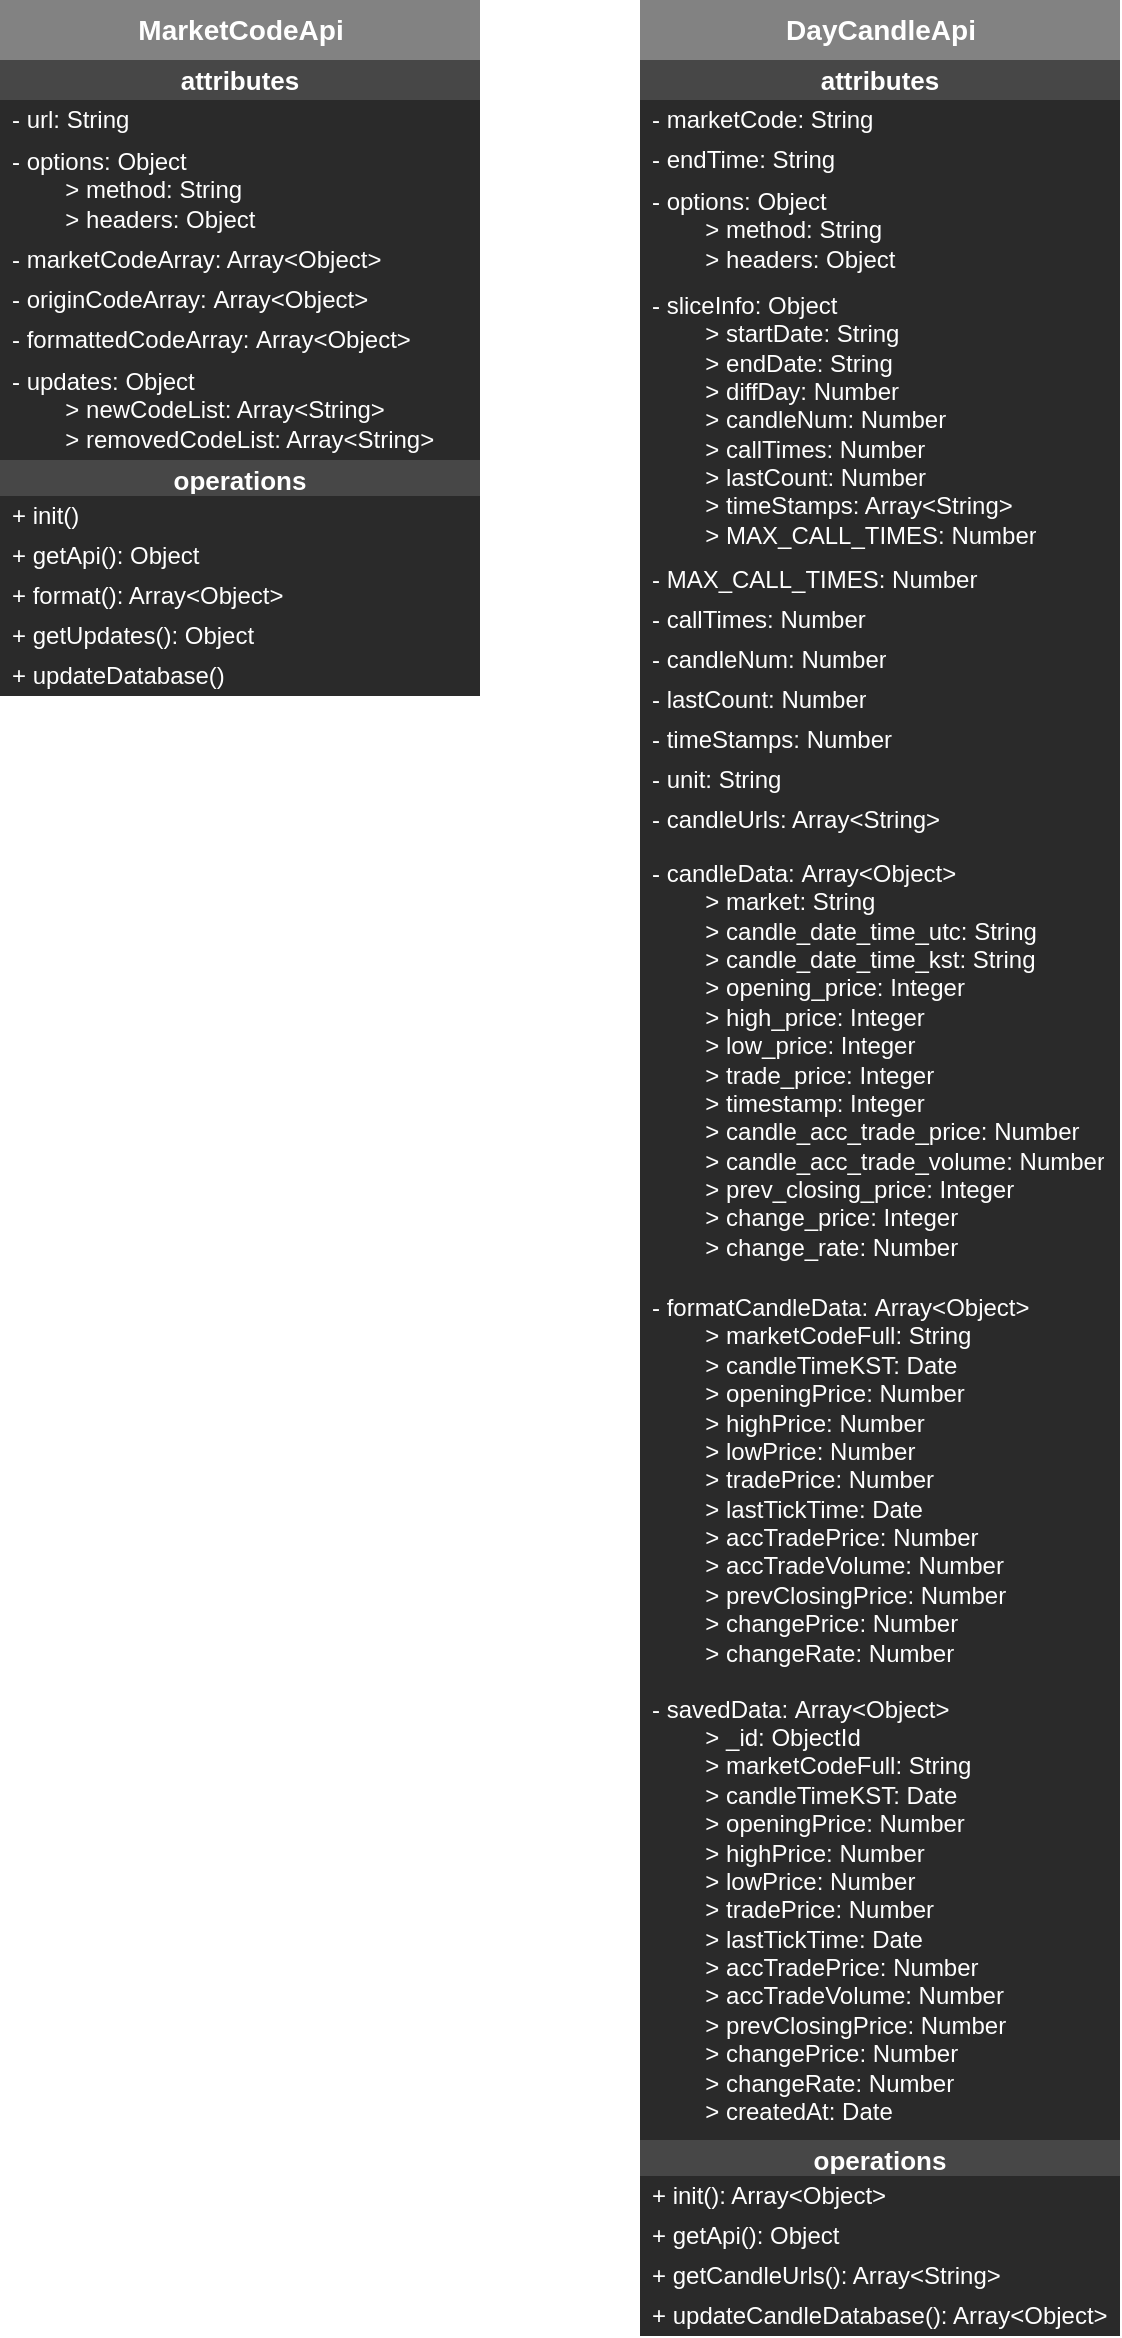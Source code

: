 <mxfile>
    <diagram id="gN6UAg-psv94rRiMVGNz" name="Page-1">
        <mxGraphModel dx="564" dy="562" grid="1" gridSize="10" guides="1" tooltips="1" connect="1" arrows="1" fold="1" page="1" pageScale="1" pageWidth="827" pageHeight="1169" math="0" shadow="0">
            <root>
                <mxCell id="0"/>
                <mxCell id="1" parent="0"/>
                <mxCell id="41" value="&lt;font style=&quot;font-size: 14px&quot;&gt;&lt;b&gt;MarketCodeApi&lt;/b&gt;&lt;/font&gt;" style="swimlane;fontStyle=0;align=center;verticalAlign=top;childLayout=stackLayout;horizontal=1;startSize=30;horizontalStack=0;resizeParent=1;resizeParentMax=0;resizeLast=0;collapsible=0;marginBottom=0;html=1;strokeColor=none;fontColor=#FFFFFF;fillColor=#828282;" parent="1" vertex="1">
                    <mxGeometry x="40" y="1" width="240" height="348" as="geometry"/>
                </mxCell>
                <mxCell id="42" value="attributes" style="text;html=1;align=center;verticalAlign=middle;spacingLeft=4;spacingRight=4;overflow=hidden;rotatable=0;points=[[0,0.5],[1,0.5]];portConstraint=eastwest;fillColor=#474747;fontColor=#FFFFFF;fontSize=13;fontStyle=1" parent="41" vertex="1">
                    <mxGeometry y="30" width="240" height="20" as="geometry"/>
                </mxCell>
                <mxCell id="43" value="&lt;font&gt;- url: String&lt;/font&gt;" style="text;html=1;align=left;verticalAlign=middle;spacingLeft=4;spacingRight=4;overflow=hidden;rotatable=0;points=[[0,0.5],[1,0.5]];portConstraint=eastwest;fillColor=#2a2a2a;fontColor=#FFFFFF;" parent="41" vertex="1">
                    <mxGeometry y="50" width="240" height="20" as="geometry"/>
                </mxCell>
                <mxCell id="44" value="&lt;font&gt;- options: Object&lt;br&gt;&lt;span style=&quot;white-space: pre&quot;&gt;&#9;&lt;/span&gt;&amp;gt; method: String&lt;br&gt;&lt;span style=&quot;white-space: pre&quot;&gt;&#9;&lt;/span&gt;&amp;gt; headers: Object&lt;br&gt;&lt;/font&gt;" style="text;html=1;align=left;verticalAlign=middle;spacingLeft=4;spacingRight=4;overflow=hidden;rotatable=0;points=[[0,0.5],[1,0.5]];portConstraint=eastwest;fillColor=#2a2a2a;fontColor=#FFFFFF;" parent="41" vertex="1">
                    <mxGeometry y="70" width="240" height="50" as="geometry"/>
                </mxCell>
                <mxCell id="45" value="&lt;font&gt;- marketCodeArray: Array&amp;lt;Object&amp;gt;&lt;/font&gt;" style="text;html=1;align=left;verticalAlign=middle;spacingLeft=4;spacingRight=4;overflow=hidden;rotatable=0;points=[[0,0.5],[1,0.5]];portConstraint=eastwest;fillColor=#2a2a2a;fontColor=#FFFFFF;" parent="41" vertex="1">
                    <mxGeometry y="120" width="240" height="20" as="geometry"/>
                </mxCell>
                <mxCell id="58" value="&lt;font&gt;- originCodeArray:&amp;nbsp;&lt;/font&gt;Array&amp;lt;Object&amp;gt;" style="text;html=1;align=left;verticalAlign=middle;spacingLeft=4;spacingRight=4;overflow=hidden;rotatable=0;points=[[0,0.5],[1,0.5]];portConstraint=eastwest;fillColor=#2a2a2a;fontColor=#FFFFFF;" parent="41" vertex="1">
                    <mxGeometry y="140" width="240" height="20" as="geometry"/>
                </mxCell>
                <mxCell id="59" value="&lt;font&gt;- formattedCodeArray:&amp;nbsp;&lt;/font&gt;Array&amp;lt;Object&amp;gt;" style="text;html=1;align=left;verticalAlign=middle;spacingLeft=4;spacingRight=4;overflow=hidden;rotatable=0;points=[[0,0.5],[1,0.5]];portConstraint=eastwest;fillColor=#2a2a2a;fontColor=#FFFFFF;" parent="41" vertex="1">
                    <mxGeometry y="160" width="240" height="20" as="geometry"/>
                </mxCell>
                <mxCell id="60" value="&lt;font&gt;- updates: Object&lt;br&gt;&lt;span&gt;&#9;&lt;/span&gt;&lt;span&gt;&#9;&lt;/span&gt;&lt;span style=&quot;white-space: pre&quot;&gt;&#9;&lt;/span&gt;&amp;gt;&amp;nbsp;newCodeList: Array&amp;lt;String&amp;gt;&lt;br&gt;&lt;span&gt;&#9;&lt;/span&gt;&lt;span&gt;&#9;&lt;/span&gt;&lt;span style=&quot;white-space: pre&quot;&gt;&#9;&lt;/span&gt;&amp;gt;&amp;nbsp;removedCodeList: Array&amp;lt;String&amp;gt;&lt;/font&gt;" style="text;html=1;align=left;verticalAlign=middle;spacingLeft=4;spacingRight=4;overflow=hidden;rotatable=0;points=[[0,0.5],[1,0.5]];portConstraint=eastwest;fillColor=#2a2a2a;fontColor=#FFFFFF;" parent="41" vertex="1">
                    <mxGeometry y="180" width="240" height="50" as="geometry"/>
                </mxCell>
                <mxCell id="47" value="operations" style="text;html=1;align=center;verticalAlign=middle;spacingLeft=4;spacingRight=4;overflow=hidden;rotatable=0;points=[[0,0.5],[1,0.5]];portConstraint=eastwest;fillColor=#474747;fontColor=#FFFFFF;fontSize=13;fontStyle=1" parent="41" vertex="1">
                    <mxGeometry y="230" width="240" height="18" as="geometry"/>
                </mxCell>
                <mxCell id="63" value="+ init()" style="text;html=1;align=left;verticalAlign=middle;spacingLeft=4;spacingRight=4;overflow=hidden;rotatable=0;points=[[0,0.5],[1,0.5]];portConstraint=eastwest;fillColor=#2a2a2a;fontColor=#FFFFFF;" parent="41" vertex="1">
                    <mxGeometry y="248" width="240" height="20" as="geometry"/>
                </mxCell>
                <mxCell id="64" value="+ getApi(): Object" style="text;html=1;align=left;verticalAlign=middle;spacingLeft=4;spacingRight=4;overflow=hidden;rotatable=0;points=[[0,0.5],[1,0.5]];portConstraint=eastwest;fillColor=#2a2a2a;fontColor=#FFFFFF;" parent="41" vertex="1">
                    <mxGeometry y="268" width="240" height="20" as="geometry"/>
                </mxCell>
                <mxCell id="65" value="+ format(): Array&amp;lt;Object&amp;gt;" style="text;html=1;align=left;verticalAlign=middle;spacingLeft=4;spacingRight=4;overflow=hidden;rotatable=0;points=[[0,0.5],[1,0.5]];portConstraint=eastwest;fillColor=#2a2a2a;fontColor=#FFFFFF;" parent="41" vertex="1">
                    <mxGeometry y="288" width="240" height="20" as="geometry"/>
                </mxCell>
                <mxCell id="66" value="+ getUpdates(): Object" style="text;html=1;align=left;verticalAlign=middle;spacingLeft=4;spacingRight=4;overflow=hidden;rotatable=0;points=[[0,0.5],[1,0.5]];portConstraint=eastwest;fillColor=#2a2a2a;fontColor=#FFFFFF;" parent="41" vertex="1">
                    <mxGeometry y="308" width="240" height="20" as="geometry"/>
                </mxCell>
                <mxCell id="67" value="+ updateDatabase()" style="text;html=1;align=left;verticalAlign=middle;spacingLeft=4;spacingRight=4;overflow=hidden;rotatable=0;points=[[0,0.5],[1,0.5]];portConstraint=eastwest;fillColor=#2a2a2a;fontColor=#FFFFFF;" parent="41" vertex="1">
                    <mxGeometry y="328" width="240" height="20" as="geometry"/>
                </mxCell>
                <mxCell id="68" value="&lt;font style=&quot;font-size: 14px&quot;&gt;&lt;b&gt;DayCandleApi&lt;/b&gt;&lt;/font&gt;" style="swimlane;fontStyle=0;align=center;verticalAlign=top;childLayout=stackLayout;horizontal=1;startSize=30;horizontalStack=0;resizeParent=1;resizeParentMax=0;resizeLast=0;collapsible=0;marginBottom=0;html=1;strokeColor=none;fontColor=#FFFFFF;fillColor=#828282;" vertex="1" parent="1">
                    <mxGeometry x="360" y="1" width="240" height="1168" as="geometry"/>
                </mxCell>
                <mxCell id="69" value="attributes" style="text;html=1;align=center;verticalAlign=middle;spacingLeft=4;spacingRight=4;overflow=hidden;rotatable=0;points=[[0,0.5],[1,0.5]];portConstraint=eastwest;fillColor=#474747;fontColor=#FFFFFF;fontSize=13;fontStyle=1" vertex="1" parent="68">
                    <mxGeometry y="30" width="240" height="20" as="geometry"/>
                </mxCell>
                <mxCell id="70" value="&lt;font&gt;- marketCode: String&lt;/font&gt;" style="text;html=1;align=left;verticalAlign=middle;spacingLeft=4;spacingRight=4;overflow=hidden;rotatable=0;points=[[0,0.5],[1,0.5]];portConstraint=eastwest;fillColor=#2a2a2a;fontColor=#FFFFFF;" vertex="1" parent="68">
                    <mxGeometry y="50" width="240" height="20" as="geometry"/>
                </mxCell>
                <mxCell id="82" value="&lt;font&gt;- endTime: String&lt;/font&gt;" style="text;html=1;align=left;verticalAlign=middle;spacingLeft=4;spacingRight=4;overflow=hidden;rotatable=0;points=[[0,0.5],[1,0.5]];portConstraint=eastwest;fillColor=#2a2a2a;fontColor=#FFFFFF;" vertex="1" parent="68">
                    <mxGeometry y="70" width="240" height="20" as="geometry"/>
                </mxCell>
                <mxCell id="71" value="&lt;font&gt;- options: Object&lt;br&gt;&lt;span style=&quot;white-space: pre&quot;&gt;&#9;&lt;/span&gt;&amp;gt; method: String&lt;br&gt;&lt;span style=&quot;white-space: pre&quot;&gt;&#9;&lt;/span&gt;&amp;gt; headers: Object&lt;br&gt;&lt;/font&gt;" style="text;html=1;align=left;verticalAlign=middle;spacingLeft=4;spacingRight=4;overflow=hidden;rotatable=0;points=[[0,0.5],[1,0.5]];portConstraint=eastwest;fillColor=#2a2a2a;fontColor=#FFFFFF;" vertex="1" parent="68">
                    <mxGeometry y="90" width="240" height="50" as="geometry"/>
                </mxCell>
                <mxCell id="83" value="&lt;font&gt;- sliceInfo: Object&lt;br&gt;&lt;span&gt;&#9;&lt;/span&gt;&lt;span style=&quot;white-space: pre&quot;&gt;&#9;&lt;/span&gt;&amp;gt; startDate: String&lt;br&gt;&lt;span&gt;&#9;&lt;/span&gt;&lt;span style=&quot;white-space: pre&quot;&gt;&#9;&lt;/span&gt;&amp;gt; endDate: String&lt;br&gt;&lt;span style=&quot;white-space: pre&quot;&gt;&#9;&lt;/span&gt;&amp;gt; diffDay: Number&lt;br&gt;&lt;span style=&quot;white-space: pre&quot;&gt;&#9;&lt;/span&gt;&amp;gt; candleNum: Number&lt;br&gt;&lt;span style=&quot;white-space: pre&quot;&gt;&#9;&lt;/span&gt;&amp;gt; callTimes: Number&lt;br&gt;&lt;span style=&quot;white-space: pre&quot;&gt;&#9;&lt;/span&gt;&amp;gt; lastCount: Number&lt;br&gt;&lt;span style=&quot;white-space: pre&quot;&gt;&#9;&lt;/span&gt;&amp;gt; timeStamps: Array&amp;lt;String&amp;gt;&lt;br&gt;&lt;span style=&quot;white-space: pre&quot;&gt;&#9;&lt;/span&gt;&amp;gt; MAX_CALL_TIMES: Number&lt;br&gt;&lt;/font&gt;" style="text;html=1;align=left;verticalAlign=middle;spacingLeft=4;spacingRight=4;overflow=hidden;rotatable=0;points=[[0,0.5],[1,0.5]];portConstraint=eastwest;fillColor=#2a2a2a;fontColor=#FFFFFF;" vertex="1" parent="68">
                    <mxGeometry y="140" width="240" height="140" as="geometry"/>
                </mxCell>
                <mxCell id="84" value="&lt;font&gt;- MAX_CALL_TIMES: Number&lt;/font&gt;" style="text;html=1;align=left;verticalAlign=middle;spacingLeft=4;spacingRight=4;overflow=hidden;rotatable=0;points=[[0,0.5],[1,0.5]];portConstraint=eastwest;fillColor=#2a2a2a;fontColor=#FFFFFF;" vertex="1" parent="68">
                    <mxGeometry y="280" width="240" height="20" as="geometry"/>
                </mxCell>
                <mxCell id="85" value="&lt;font&gt;- callTimes: Number&lt;/font&gt;" style="text;html=1;align=left;verticalAlign=middle;spacingLeft=4;spacingRight=4;overflow=hidden;rotatable=0;points=[[0,0.5],[1,0.5]];portConstraint=eastwest;fillColor=#2a2a2a;fontColor=#FFFFFF;" vertex="1" parent="68">
                    <mxGeometry y="300" width="240" height="20" as="geometry"/>
                </mxCell>
                <mxCell id="86" value="&lt;font&gt;- candleNum: Number&lt;/font&gt;" style="text;html=1;align=left;verticalAlign=middle;spacingLeft=4;spacingRight=4;overflow=hidden;rotatable=0;points=[[0,0.5],[1,0.5]];portConstraint=eastwest;fillColor=#2a2a2a;fontColor=#FFFFFF;" vertex="1" parent="68">
                    <mxGeometry y="320" width="240" height="20" as="geometry"/>
                </mxCell>
                <mxCell id="88" value="&lt;font&gt;- lastCount: Number&lt;/font&gt;" style="text;html=1;align=left;verticalAlign=middle;spacingLeft=4;spacingRight=4;overflow=hidden;rotatable=0;points=[[0,0.5],[1,0.5]];portConstraint=eastwest;fillColor=#2a2a2a;fontColor=#FFFFFF;" vertex="1" parent="68">
                    <mxGeometry y="340" width="240" height="20" as="geometry"/>
                </mxCell>
                <mxCell id="90" value="&lt;font&gt;- timeStamps: Number&lt;/font&gt;" style="text;html=1;align=left;verticalAlign=middle;spacingLeft=4;spacingRight=4;overflow=hidden;rotatable=0;points=[[0,0.5],[1,0.5]];portConstraint=eastwest;fillColor=#2a2a2a;fontColor=#FFFFFF;" vertex="1" parent="68">
                    <mxGeometry y="360" width="240" height="20" as="geometry"/>
                </mxCell>
                <mxCell id="89" value="&lt;font&gt;- unit: String&lt;/font&gt;" style="text;html=1;align=left;verticalAlign=middle;spacingLeft=4;spacingRight=4;overflow=hidden;rotatable=0;points=[[0,0.5],[1,0.5]];portConstraint=eastwest;fillColor=#2a2a2a;fontColor=#FFFFFF;" vertex="1" parent="68">
                    <mxGeometry y="380" width="240" height="20" as="geometry"/>
                </mxCell>
                <mxCell id="72" value="&lt;font&gt;- candleUrls: Array&amp;lt;String&amp;gt;&lt;/font&gt;" style="text;html=1;align=left;verticalAlign=middle;spacingLeft=4;spacingRight=4;overflow=hidden;rotatable=0;points=[[0,0.5],[1,0.5]];portConstraint=eastwest;fillColor=#2a2a2a;fontColor=#FFFFFF;" vertex="1" parent="68">
                    <mxGeometry y="400" width="240" height="20" as="geometry"/>
                </mxCell>
                <mxCell id="73" value="&lt;font&gt;- candleData:&amp;nbsp;&lt;/font&gt;Array&amp;lt;Object&amp;gt;&lt;br&gt;&lt;span style=&quot;white-space: pre&quot;&gt;&#9;&lt;/span&gt;&amp;gt; market: String&lt;br&gt;&lt;span style=&quot;white-space: pre&quot;&gt;&#9;&lt;/span&gt;&amp;gt; candle_date_time_utc: String&lt;br&gt;&lt;span style=&quot;white-space: pre&quot;&gt;&#9;&lt;/span&gt;&amp;gt; candle_date_time_kst: String&lt;br&gt;&lt;span style=&quot;white-space: pre&quot;&gt;&#9;&lt;/span&gt;&amp;gt; opening_price: Integer&lt;br&gt;&lt;span style=&quot;white-space: pre&quot;&gt;&#9;&lt;/span&gt;&amp;gt; high_price: Integer&lt;br&gt;&lt;span style=&quot;white-space: pre&quot;&gt;&#9;&lt;/span&gt;&amp;gt; low_price: Integer&lt;br&gt;&lt;span style=&quot;white-space: pre&quot;&gt;&#9;&lt;/span&gt;&amp;gt; trade_price: Integer&lt;br&gt;&lt;span style=&quot;white-space: pre&quot;&gt;&#9;&lt;/span&gt;&amp;gt; timestamp: Integer&lt;br&gt;&lt;span style=&quot;white-space: pre&quot;&gt;&#9;&lt;/span&gt;&amp;gt; candle_acc_trade_price: Number&lt;br&gt;&lt;span style=&quot;white-space: pre&quot;&gt;&#9;&lt;/span&gt;&amp;gt; candle_acc_trade_volume: Number&lt;br&gt;&lt;span style=&quot;white-space: pre&quot;&gt;&#9;&lt;/span&gt;&amp;gt; prev_closing_price: Integer&lt;br&gt;&lt;span style=&quot;white-space: pre&quot;&gt;&#9;&lt;/span&gt;&amp;gt; change_price: Integer&lt;br&gt;&lt;span style=&quot;white-space: pre&quot;&gt;&#9;&lt;/span&gt;&amp;gt; change_rate: Number" style="text;html=1;align=left;verticalAlign=middle;spacingLeft=4;spacingRight=4;overflow=hidden;rotatable=0;points=[[0,0.5],[1,0.5]];portConstraint=eastwest;fillColor=#2a2a2a;fontColor=#FFFFFF;" vertex="1" parent="68">
                    <mxGeometry y="420" width="240" height="220" as="geometry"/>
                </mxCell>
                <mxCell id="74" value="&lt;font&gt;- formatCandleData:&amp;nbsp;&lt;/font&gt;Array&amp;lt;Object&amp;gt;&lt;br&gt;&lt;span style=&quot;white-space: pre&quot;&gt;&#9;&lt;/span&gt;&amp;gt; marketCodeFull: String&lt;br&gt;&lt;span style=&quot;white-space: pre&quot;&gt;&#9;&lt;/span&gt;&amp;gt; candleTimeKST: Date&lt;br&gt;&lt;span style=&quot;white-space: pre&quot;&gt;&#9;&lt;/span&gt;&amp;gt; openingPrice: Number&lt;br&gt;&lt;span style=&quot;white-space: pre&quot;&gt;&#9;&lt;/span&gt;&amp;gt; highPrice: Number&lt;br&gt;&lt;span style=&quot;white-space: pre&quot;&gt;&#9;&lt;/span&gt;&amp;gt; lowPrice: Number&lt;br&gt;&lt;span style=&quot;white-space: pre&quot;&gt;&#9;&lt;/span&gt;&amp;gt; tradePrice: Number&lt;br&gt;&lt;span style=&quot;white-space: pre&quot;&gt;&#9;&lt;/span&gt;&amp;gt; lastTickTime: Date&lt;br&gt;&lt;span style=&quot;white-space: pre&quot;&gt;&#9;&lt;/span&gt;&amp;gt; accTradePrice: Number&lt;br&gt;&lt;span style=&quot;white-space: pre&quot;&gt;&#9;&lt;/span&gt;&amp;gt; accTradeVolume: Number&lt;br&gt;&lt;span style=&quot;white-space: pre&quot;&gt;&#9;&lt;/span&gt;&amp;gt; prevClosingPrice: Number&lt;br&gt;&lt;span style=&quot;white-space: pre&quot;&gt;&#9;&lt;/span&gt;&amp;gt; changePrice: Number&lt;br&gt;&lt;span style=&quot;white-space: pre&quot;&gt;&#9;&lt;/span&gt;&amp;gt; changeRate: Number" style="text;html=1;align=left;verticalAlign=middle;spacingLeft=4;spacingRight=4;overflow=hidden;rotatable=0;points=[[0,0.5],[1,0.5]];portConstraint=eastwest;fillColor=#2a2a2a;fontColor=#FFFFFF;" vertex="1" parent="68">
                    <mxGeometry y="640" width="240" height="200" as="geometry"/>
                </mxCell>
                <mxCell id="91" value="&lt;font&gt;- savedData:&amp;nbsp;&lt;/font&gt;Array&amp;lt;Object&amp;gt;&lt;br&gt;&lt;span style=&quot;white-space: pre&quot;&gt;&#9;&lt;/span&gt;&amp;gt; _id: ObjectId&lt;br&gt;&lt;span style=&quot;white-space: pre&quot;&gt;&#9;&lt;/span&gt;&amp;gt; marketCodeFull: String&lt;br&gt;&lt;span style=&quot;white-space: pre&quot;&gt;&#9;&lt;/span&gt;&amp;gt; candleTimeKST: Date&lt;br&gt;&lt;span style=&quot;white-space: pre&quot;&gt;&#9;&lt;/span&gt;&amp;gt; openingPrice: Number&lt;br&gt;&lt;span style=&quot;white-space: pre&quot;&gt;&#9;&lt;/span&gt;&amp;gt; highPrice: Number&lt;br&gt;&lt;span style=&quot;white-space: pre&quot;&gt;&#9;&lt;/span&gt;&amp;gt; lowPrice: Number&lt;br&gt;&lt;span style=&quot;white-space: pre&quot;&gt;&#9;&lt;/span&gt;&amp;gt; tradePrice: Number&lt;br&gt;&lt;span style=&quot;white-space: pre&quot;&gt;&#9;&lt;/span&gt;&amp;gt; lastTickTime: Date&lt;br&gt;&lt;span style=&quot;white-space: pre&quot;&gt;&#9;&lt;/span&gt;&amp;gt; accTradePrice: Number&lt;br&gt;&lt;span style=&quot;white-space: pre&quot;&gt;&#9;&lt;/span&gt;&amp;gt; accTradeVolume: Number&lt;br&gt;&lt;span style=&quot;white-space: pre&quot;&gt;&#9;&lt;/span&gt;&amp;gt; prevClosingPrice: Number&lt;br&gt;&lt;span style=&quot;white-space: pre&quot;&gt;&#9;&lt;/span&gt;&amp;gt; changePrice: Number&lt;br&gt;&lt;span style=&quot;white-space: pre&quot;&gt;&#9;&lt;/span&gt;&amp;gt; changeRate: Number&lt;br&gt;&lt;span style=&quot;white-space: pre&quot;&gt;&#9;&lt;/span&gt;&amp;gt; createdAt: Date" style="text;html=1;align=left;verticalAlign=middle;spacingLeft=4;spacingRight=4;overflow=hidden;rotatable=0;points=[[0,0.5],[1,0.5]];portConstraint=eastwest;fillColor=#2a2a2a;fontColor=#FFFFFF;" vertex="1" parent="68">
                    <mxGeometry y="840" width="240" height="230" as="geometry"/>
                </mxCell>
                <mxCell id="76" value="operations" style="text;html=1;align=center;verticalAlign=middle;spacingLeft=4;spacingRight=4;overflow=hidden;rotatable=0;points=[[0,0.5],[1,0.5]];portConstraint=eastwest;fillColor=#474747;fontColor=#FFFFFF;fontSize=13;fontStyle=1" vertex="1" parent="68">
                    <mxGeometry y="1070" width="240" height="18" as="geometry"/>
                </mxCell>
                <mxCell id="77" value="+ init(): Array&amp;lt;Object&amp;gt;" style="text;html=1;align=left;verticalAlign=middle;spacingLeft=4;spacingRight=4;overflow=hidden;rotatable=0;points=[[0,0.5],[1,0.5]];portConstraint=eastwest;fillColor=#2a2a2a;fontColor=#FFFFFF;" vertex="1" parent="68">
                    <mxGeometry y="1088" width="240" height="20" as="geometry"/>
                </mxCell>
                <mxCell id="78" value="+ getApi(): Object" style="text;html=1;align=left;verticalAlign=middle;spacingLeft=4;spacingRight=4;overflow=hidden;rotatable=0;points=[[0,0.5],[1,0.5]];portConstraint=eastwest;fillColor=#2a2a2a;fontColor=#FFFFFF;" vertex="1" parent="68">
                    <mxGeometry y="1108" width="240" height="20" as="geometry"/>
                </mxCell>
                <mxCell id="79" value="+ getCandleUrls(): Array&amp;lt;String&amp;gt;" style="text;html=1;align=left;verticalAlign=middle;spacingLeft=4;spacingRight=4;overflow=hidden;rotatable=0;points=[[0,0.5],[1,0.5]];portConstraint=eastwest;fillColor=#2a2a2a;fontColor=#FFFFFF;" vertex="1" parent="68">
                    <mxGeometry y="1128" width="240" height="20" as="geometry"/>
                </mxCell>
                <mxCell id="80" value="+ updateCandleDatabase(): Array&amp;lt;Object&amp;gt;" style="text;html=1;align=left;verticalAlign=middle;spacingLeft=4;spacingRight=4;overflow=hidden;rotatable=0;points=[[0,0.5],[1,0.5]];portConstraint=eastwest;fillColor=#2a2a2a;fontColor=#FFFFFF;" vertex="1" parent="68">
                    <mxGeometry y="1148" width="240" height="20" as="geometry"/>
                </mxCell>
            </root>
        </mxGraphModel>
    </diagram>
</mxfile>